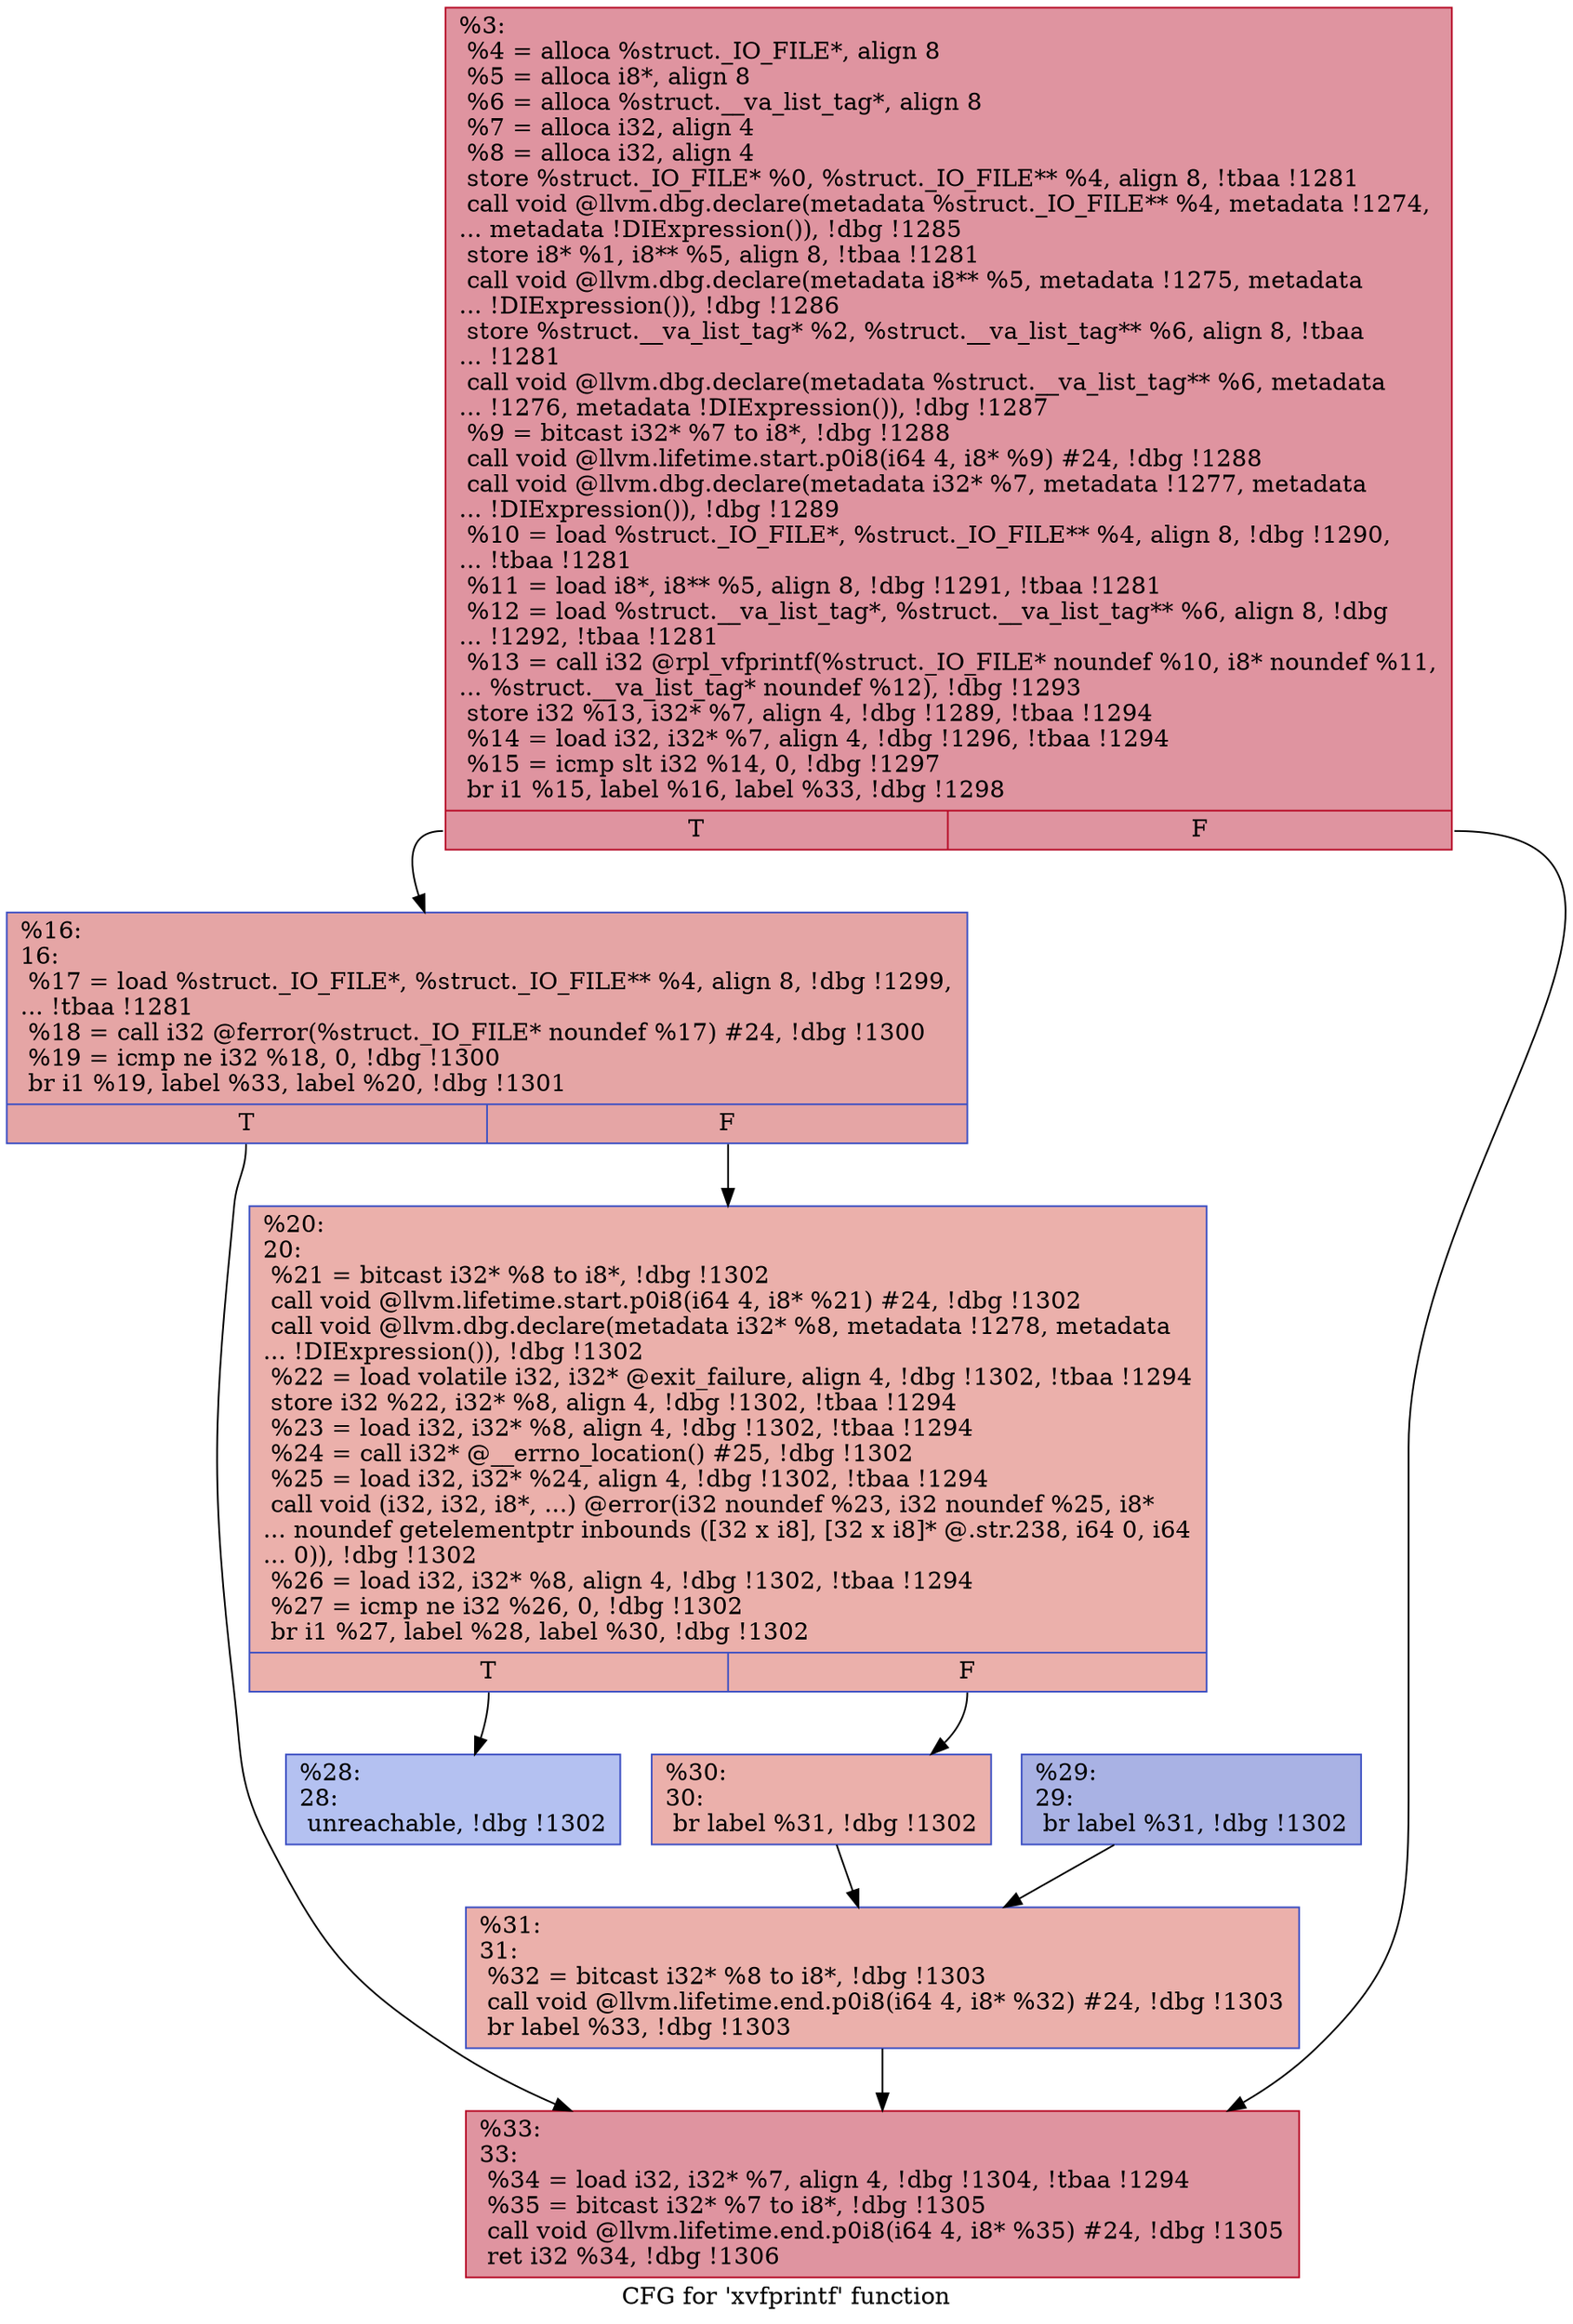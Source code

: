 digraph "CFG for 'xvfprintf' function" {
	label="CFG for 'xvfprintf' function";

	Node0xb78e80 [shape=record,color="#b70d28ff", style=filled, fillcolor="#b70d2870",label="{%3:\l  %4 = alloca %struct._IO_FILE*, align 8\l  %5 = alloca i8*, align 8\l  %6 = alloca %struct.__va_list_tag*, align 8\l  %7 = alloca i32, align 4\l  %8 = alloca i32, align 4\l  store %struct._IO_FILE* %0, %struct._IO_FILE** %4, align 8, !tbaa !1281\l  call void @llvm.dbg.declare(metadata %struct._IO_FILE** %4, metadata !1274,\l... metadata !DIExpression()), !dbg !1285\l  store i8* %1, i8** %5, align 8, !tbaa !1281\l  call void @llvm.dbg.declare(metadata i8** %5, metadata !1275, metadata\l... !DIExpression()), !dbg !1286\l  store %struct.__va_list_tag* %2, %struct.__va_list_tag** %6, align 8, !tbaa\l... !1281\l  call void @llvm.dbg.declare(metadata %struct.__va_list_tag** %6, metadata\l... !1276, metadata !DIExpression()), !dbg !1287\l  %9 = bitcast i32* %7 to i8*, !dbg !1288\l  call void @llvm.lifetime.start.p0i8(i64 4, i8* %9) #24, !dbg !1288\l  call void @llvm.dbg.declare(metadata i32* %7, metadata !1277, metadata\l... !DIExpression()), !dbg !1289\l  %10 = load %struct._IO_FILE*, %struct._IO_FILE** %4, align 8, !dbg !1290,\l... !tbaa !1281\l  %11 = load i8*, i8** %5, align 8, !dbg !1291, !tbaa !1281\l  %12 = load %struct.__va_list_tag*, %struct.__va_list_tag** %6, align 8, !dbg\l... !1292, !tbaa !1281\l  %13 = call i32 @rpl_vfprintf(%struct._IO_FILE* noundef %10, i8* noundef %11,\l... %struct.__va_list_tag* noundef %12), !dbg !1293\l  store i32 %13, i32* %7, align 4, !dbg !1289, !tbaa !1294\l  %14 = load i32, i32* %7, align 4, !dbg !1296, !tbaa !1294\l  %15 = icmp slt i32 %14, 0, !dbg !1297\l  br i1 %15, label %16, label %33, !dbg !1298\l|{<s0>T|<s1>F}}"];
	Node0xb78e80:s0 -> Node0xb78ed0;
	Node0xb78e80:s1 -> Node0xb790b0;
	Node0xb78ed0 [shape=record,color="#3d50c3ff", style=filled, fillcolor="#c5333470",label="{%16:\l16:                                               \l  %17 = load %struct._IO_FILE*, %struct._IO_FILE** %4, align 8, !dbg !1299,\l... !tbaa !1281\l  %18 = call i32 @ferror(%struct._IO_FILE* noundef %17) #24, !dbg !1300\l  %19 = icmp ne i32 %18, 0, !dbg !1300\l  br i1 %19, label %33, label %20, !dbg !1301\l|{<s0>T|<s1>F}}"];
	Node0xb78ed0:s0 -> Node0xb790b0;
	Node0xb78ed0:s1 -> Node0xb78f20;
	Node0xb78f20 [shape=record,color="#3d50c3ff", style=filled, fillcolor="#d24b4070",label="{%20:\l20:                                               \l  %21 = bitcast i32* %8 to i8*, !dbg !1302\l  call void @llvm.lifetime.start.p0i8(i64 4, i8* %21) #24, !dbg !1302\l  call void @llvm.dbg.declare(metadata i32* %8, metadata !1278, metadata\l... !DIExpression()), !dbg !1302\l  %22 = load volatile i32, i32* @exit_failure, align 4, !dbg !1302, !tbaa !1294\l  store i32 %22, i32* %8, align 4, !dbg !1302, !tbaa !1294\l  %23 = load i32, i32* %8, align 4, !dbg !1302, !tbaa !1294\l  %24 = call i32* @__errno_location() #25, !dbg !1302\l  %25 = load i32, i32* %24, align 4, !dbg !1302, !tbaa !1294\l  call void (i32, i32, i8*, ...) @error(i32 noundef %23, i32 noundef %25, i8*\l... noundef getelementptr inbounds ([32 x i8], [32 x i8]* @.str.238, i64 0, i64\l... 0)), !dbg !1302\l  %26 = load i32, i32* %8, align 4, !dbg !1302, !tbaa !1294\l  %27 = icmp ne i32 %26, 0, !dbg !1302\l  br i1 %27, label %28, label %30, !dbg !1302\l|{<s0>T|<s1>F}}"];
	Node0xb78f20:s0 -> Node0xb78f70;
	Node0xb78f20:s1 -> Node0xb79010;
	Node0xb78f70 [shape=record,color="#3d50c3ff", style=filled, fillcolor="#5572df70",label="{%28:\l28:                                               \l  unreachable, !dbg !1302\l}"];
	Node0xb78fc0 [shape=record,color="#3d50c3ff", style=filled, fillcolor="#3d50c370",label="{%29:\l29:                                               \l  br label %31, !dbg !1302\l}"];
	Node0xb78fc0 -> Node0xb79060;
	Node0xb79010 [shape=record,color="#3d50c3ff", style=filled, fillcolor="#d24b4070",label="{%30:\l30:                                               \l  br label %31, !dbg !1302\l}"];
	Node0xb79010 -> Node0xb79060;
	Node0xb79060 [shape=record,color="#3d50c3ff", style=filled, fillcolor="#d24b4070",label="{%31:\l31:                                               \l  %32 = bitcast i32* %8 to i8*, !dbg !1303\l  call void @llvm.lifetime.end.p0i8(i64 4, i8* %32) #24, !dbg !1303\l  br label %33, !dbg !1303\l}"];
	Node0xb79060 -> Node0xb790b0;
	Node0xb790b0 [shape=record,color="#b70d28ff", style=filled, fillcolor="#b70d2870",label="{%33:\l33:                                               \l  %34 = load i32, i32* %7, align 4, !dbg !1304, !tbaa !1294\l  %35 = bitcast i32* %7 to i8*, !dbg !1305\l  call void @llvm.lifetime.end.p0i8(i64 4, i8* %35) #24, !dbg !1305\l  ret i32 %34, !dbg !1306\l}"];
}
